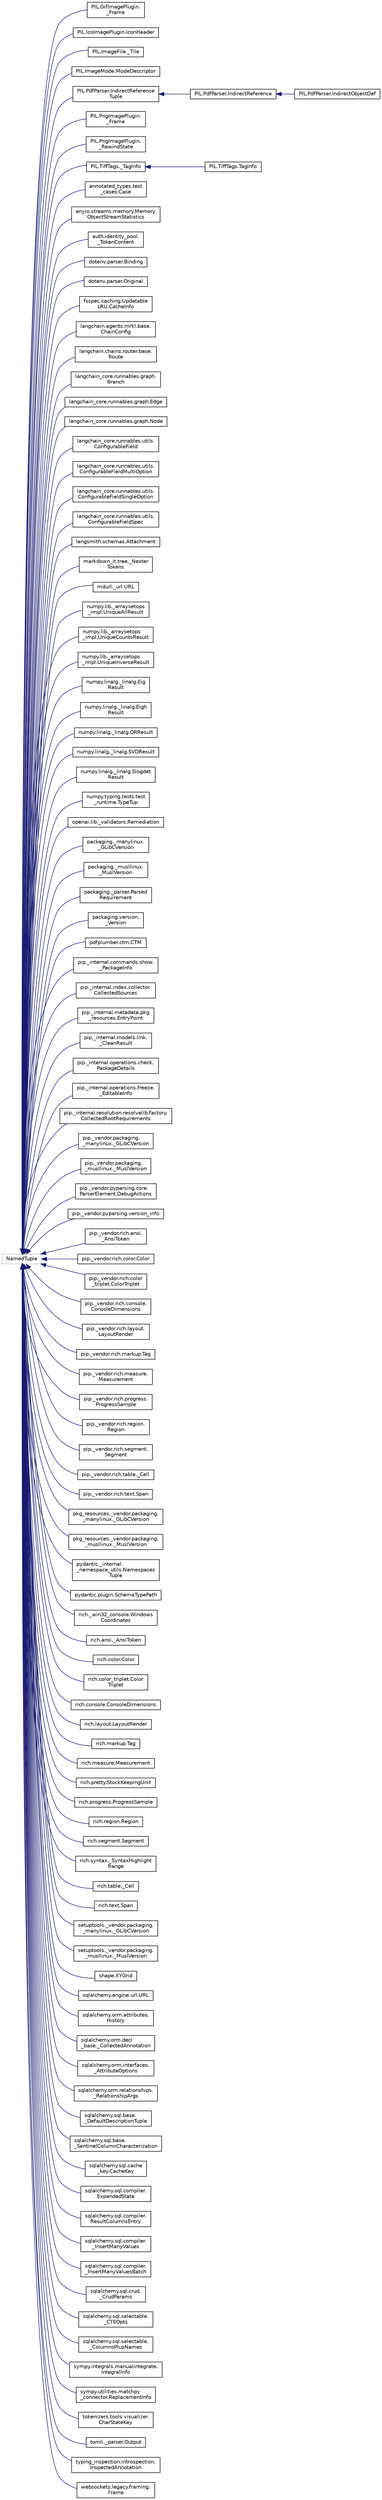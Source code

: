digraph "Graphical Class Hierarchy"
{
 // LATEX_PDF_SIZE
  edge [fontname="Helvetica",fontsize="10",labelfontname="Helvetica",labelfontsize="10"];
  node [fontname="Helvetica",fontsize="10",shape=record];
  rankdir="LR";
  Node16366 [label="NamedTuple",height=0.2,width=0.4,color="grey75", fillcolor="white", style="filled",tooltip=" "];
  Node16366 -> Node0 [dir="back",color="midnightblue",fontsize="10",style="solid",fontname="Helvetica"];
  Node0 [label="PIL.GifImagePlugin.\l_Frame",height=0.2,width=0.4,color="black", fillcolor="white", style="filled",URL="$classPIL_1_1GifImagePlugin_1_1__Frame.html",tooltip=" "];
  Node16366 -> Node16368 [dir="back",color="midnightblue",fontsize="10",style="solid",fontname="Helvetica"];
  Node16368 [label="PIL.IcoImagePlugin.IconHeader",height=0.2,width=0.4,color="black", fillcolor="white", style="filled",URL="$classPIL_1_1IcoImagePlugin_1_1IconHeader.html",tooltip=" "];
  Node16366 -> Node16369 [dir="back",color="midnightblue",fontsize="10",style="solid",fontname="Helvetica"];
  Node16369 [label="PIL.ImageFile._Tile",height=0.2,width=0.4,color="black", fillcolor="white", style="filled",URL="$classPIL_1_1ImageFile_1_1__Tile.html",tooltip=" "];
  Node16366 -> Node16370 [dir="back",color="midnightblue",fontsize="10",style="solid",fontname="Helvetica"];
  Node16370 [label="PIL.ImageMode.ModeDescriptor",height=0.2,width=0.4,color="black", fillcolor="white", style="filled",URL="$classPIL_1_1ImageMode_1_1ModeDescriptor.html",tooltip=" "];
  Node16366 -> Node16371 [dir="back",color="midnightblue",fontsize="10",style="solid",fontname="Helvetica"];
  Node16371 [label="PIL.PdfParser.IndirectReference\lTuple",height=0.2,width=0.4,color="black", fillcolor="white", style="filled",URL="$classPIL_1_1PdfParser_1_1IndirectReferenceTuple.html",tooltip=" "];
  Node16371 -> Node16372 [dir="back",color="midnightblue",fontsize="10",style="solid",fontname="Helvetica"];
  Node16372 [label="PIL.PdfParser.IndirectReference",height=0.2,width=0.4,color="black", fillcolor="white", style="filled",URL="$classPIL_1_1PdfParser_1_1IndirectReference.html",tooltip=" "];
  Node16372 -> Node16373 [dir="back",color="midnightblue",fontsize="10",style="solid",fontname="Helvetica"];
  Node16373 [label="PIL.PdfParser.IndirectObjectDef",height=0.2,width=0.4,color="black", fillcolor="white", style="filled",URL="$classPIL_1_1PdfParser_1_1IndirectObjectDef.html",tooltip=" "];
  Node16366 -> Node16374 [dir="back",color="midnightblue",fontsize="10",style="solid",fontname="Helvetica"];
  Node16374 [label="PIL.PngImagePlugin.\l_Frame",height=0.2,width=0.4,color="black", fillcolor="white", style="filled",URL="$classPIL_1_1PngImagePlugin_1_1__Frame.html",tooltip=" "];
  Node16366 -> Node16375 [dir="back",color="midnightblue",fontsize="10",style="solid",fontname="Helvetica"];
  Node16375 [label="PIL.PngImagePlugin.\l_RewindState",height=0.2,width=0.4,color="black", fillcolor="white", style="filled",URL="$classPIL_1_1PngImagePlugin_1_1__RewindState.html",tooltip=" "];
  Node16366 -> Node16376 [dir="back",color="midnightblue",fontsize="10",style="solid",fontname="Helvetica"];
  Node16376 [label="PIL.TiffTags._TagInfo",height=0.2,width=0.4,color="black", fillcolor="white", style="filled",URL="$classPIL_1_1TiffTags_1_1__TagInfo.html",tooltip=" "];
  Node16376 -> Node16377 [dir="back",color="midnightblue",fontsize="10",style="solid",fontname="Helvetica"];
  Node16377 [label="PIL.TiffTags.TagInfo",height=0.2,width=0.4,color="black", fillcolor="white", style="filled",URL="$classPIL_1_1TiffTags_1_1TagInfo.html",tooltip=" "];
  Node16366 -> Node16378 [dir="back",color="midnightblue",fontsize="10",style="solid",fontname="Helvetica"];
  Node16378 [label="annotated_types.test\l_cases.Case",height=0.2,width=0.4,color="black", fillcolor="white", style="filled",URL="$classannotated__types_1_1test__cases_1_1Case.html",tooltip=" "];
  Node16366 -> Node16379 [dir="back",color="midnightblue",fontsize="10",style="solid",fontname="Helvetica"];
  Node16379 [label="anyio.streams.memory.Memory\lObjectStreamStatistics",height=0.2,width=0.4,color="black", fillcolor="white", style="filled",URL="$classanyio_1_1streams_1_1memory_1_1MemoryObjectStreamStatistics.html",tooltip=" "];
  Node16366 -> Node16380 [dir="back",color="midnightblue",fontsize="10",style="solid",fontname="Helvetica"];
  Node16380 [label="auth.identity_pool.\l_TokenContent",height=0.2,width=0.4,color="black", fillcolor="white", style="filled",URL="$classauth_1_1identity__pool_1_1__TokenContent.html",tooltip=" "];
  Node16366 -> Node16381 [dir="back",color="midnightblue",fontsize="10",style="solid",fontname="Helvetica"];
  Node16381 [label="dotenv.parser.Binding",height=0.2,width=0.4,color="black", fillcolor="white", style="filled",URL="$classdotenv_1_1parser_1_1Binding.html",tooltip=" "];
  Node16366 -> Node16382 [dir="back",color="midnightblue",fontsize="10",style="solid",fontname="Helvetica"];
  Node16382 [label="dotenv.parser.Original",height=0.2,width=0.4,color="black", fillcolor="white", style="filled",URL="$classdotenv_1_1parser_1_1Original.html",tooltip=" "];
  Node16366 -> Node16383 [dir="back",color="midnightblue",fontsize="10",style="solid",fontname="Helvetica"];
  Node16383 [label="fsspec.caching.Updatable\lLRU.CacheInfo",height=0.2,width=0.4,color="black", fillcolor="white", style="filled",URL="$classfsspec_1_1caching_1_1UpdatableLRU_1_1CacheInfo.html",tooltip=" "];
  Node16366 -> Node16384 [dir="back",color="midnightblue",fontsize="10",style="solid",fontname="Helvetica"];
  Node16384 [label="langchain.agents.mrkl.base.\lChainConfig",height=0.2,width=0.4,color="black", fillcolor="white", style="filled",URL="$classlangchain_1_1agents_1_1mrkl_1_1base_1_1ChainConfig.html",tooltip=" "];
  Node16366 -> Node16385 [dir="back",color="midnightblue",fontsize="10",style="solid",fontname="Helvetica"];
  Node16385 [label="langchain.chains.router.base.\lRoute",height=0.2,width=0.4,color="black", fillcolor="white", style="filled",URL="$classlangchain_1_1chains_1_1router_1_1base_1_1Route.html",tooltip=" "];
  Node16366 -> Node16386 [dir="back",color="midnightblue",fontsize="10",style="solid",fontname="Helvetica"];
  Node16386 [label="langchain_core.runnables.graph.\lBranch",height=0.2,width=0.4,color="black", fillcolor="white", style="filled",URL="$classlangchain__core_1_1runnables_1_1graph_1_1Branch.html",tooltip=" "];
  Node16366 -> Node16387 [dir="back",color="midnightblue",fontsize="10",style="solid",fontname="Helvetica"];
  Node16387 [label="langchain_core.runnables.graph.Edge",height=0.2,width=0.4,color="black", fillcolor="white", style="filled",URL="$classlangchain__core_1_1runnables_1_1graph_1_1Edge.html",tooltip=" "];
  Node16366 -> Node16388 [dir="back",color="midnightblue",fontsize="10",style="solid",fontname="Helvetica"];
  Node16388 [label="langchain_core.runnables.graph.Node",height=0.2,width=0.4,color="black", fillcolor="white", style="filled",URL="$classlangchain__core_1_1runnables_1_1graph_1_1Node.html",tooltip=" "];
  Node16366 -> Node16389 [dir="back",color="midnightblue",fontsize="10",style="solid",fontname="Helvetica"];
  Node16389 [label="langchain_core.runnables.utils.\lConfigurableField",height=0.2,width=0.4,color="black", fillcolor="white", style="filled",URL="$classlangchain__core_1_1runnables_1_1utils_1_1ConfigurableField.html",tooltip=" "];
  Node16366 -> Node16390 [dir="back",color="midnightblue",fontsize="10",style="solid",fontname="Helvetica"];
  Node16390 [label="langchain_core.runnables.utils.\lConfigurableFieldMultiOption",height=0.2,width=0.4,color="black", fillcolor="white", style="filled",URL="$classlangchain__core_1_1runnables_1_1utils_1_1ConfigurableFieldMultiOption.html",tooltip=" "];
  Node16366 -> Node16391 [dir="back",color="midnightblue",fontsize="10",style="solid",fontname="Helvetica"];
  Node16391 [label="langchain_core.runnables.utils.\lConfigurableFieldSingleOption",height=0.2,width=0.4,color="black", fillcolor="white", style="filled",URL="$classlangchain__core_1_1runnables_1_1utils_1_1ConfigurableFieldSingleOption.html",tooltip=" "];
  Node16366 -> Node16392 [dir="back",color="midnightblue",fontsize="10",style="solid",fontname="Helvetica"];
  Node16392 [label="langchain_core.runnables.utils.\lConfigurableFieldSpec",height=0.2,width=0.4,color="black", fillcolor="white", style="filled",URL="$classlangchain__core_1_1runnables_1_1utils_1_1ConfigurableFieldSpec.html",tooltip=" "];
  Node16366 -> Node16393 [dir="back",color="midnightblue",fontsize="10",style="solid",fontname="Helvetica"];
  Node16393 [label="langsmith.schemas.Attachment",height=0.2,width=0.4,color="black", fillcolor="white", style="filled",URL="$classlangsmith_1_1schemas_1_1Attachment.html",tooltip=" "];
  Node16366 -> Node16394 [dir="back",color="midnightblue",fontsize="10",style="solid",fontname="Helvetica"];
  Node16394 [label="markdown_it.tree._Nester\lTokens",height=0.2,width=0.4,color="black", fillcolor="white", style="filled",URL="$classmarkdown__it_1_1tree_1_1__NesterTokens.html",tooltip=" "];
  Node16366 -> Node16395 [dir="back",color="midnightblue",fontsize="10",style="solid",fontname="Helvetica"];
  Node16395 [label="mdurl._url.URL",height=0.2,width=0.4,color="black", fillcolor="white", style="filled",URL="$classmdurl_1_1__url_1_1URL.html",tooltip=" "];
  Node16366 -> Node16396 [dir="back",color="midnightblue",fontsize="10",style="solid",fontname="Helvetica"];
  Node16396 [label="numpy.lib._arraysetops\l_impl.UniqueAllResult",height=0.2,width=0.4,color="black", fillcolor="white", style="filled",URL="$classnumpy_1_1lib_1_1__arraysetops__impl_1_1UniqueAllResult.html",tooltip=" "];
  Node16366 -> Node16397 [dir="back",color="midnightblue",fontsize="10",style="solid",fontname="Helvetica"];
  Node16397 [label="numpy.lib._arraysetops\l_impl.UniqueCountsResult",height=0.2,width=0.4,color="black", fillcolor="white", style="filled",URL="$classnumpy_1_1lib_1_1__arraysetops__impl_1_1UniqueCountsResult.html",tooltip=" "];
  Node16366 -> Node16398 [dir="back",color="midnightblue",fontsize="10",style="solid",fontname="Helvetica"];
  Node16398 [label="numpy.lib._arraysetops\l_impl.UniqueInverseResult",height=0.2,width=0.4,color="black", fillcolor="white", style="filled",URL="$classnumpy_1_1lib_1_1__arraysetops__impl_1_1UniqueInverseResult.html",tooltip=" "];
  Node16366 -> Node16399 [dir="back",color="midnightblue",fontsize="10",style="solid",fontname="Helvetica"];
  Node16399 [label="numpy.linalg._linalg.Eig\lResult",height=0.2,width=0.4,color="black", fillcolor="white", style="filled",URL="$classnumpy_1_1linalg_1_1__linalg_1_1EigResult.html",tooltip=" "];
  Node16366 -> Node16400 [dir="back",color="midnightblue",fontsize="10",style="solid",fontname="Helvetica"];
  Node16400 [label="numpy.linalg._linalg.Eigh\lResult",height=0.2,width=0.4,color="black", fillcolor="white", style="filled",URL="$classnumpy_1_1linalg_1_1__linalg_1_1EighResult.html",tooltip=" "];
  Node16366 -> Node16401 [dir="back",color="midnightblue",fontsize="10",style="solid",fontname="Helvetica"];
  Node16401 [label="numpy.linalg._linalg.QRResult",height=0.2,width=0.4,color="black", fillcolor="white", style="filled",URL="$classnumpy_1_1linalg_1_1__linalg_1_1QRResult.html",tooltip=" "];
  Node16366 -> Node16402 [dir="back",color="midnightblue",fontsize="10",style="solid",fontname="Helvetica"];
  Node16402 [label="numpy.linalg._linalg.SVDResult",height=0.2,width=0.4,color="black", fillcolor="white", style="filled",URL="$classnumpy_1_1linalg_1_1__linalg_1_1SVDResult.html",tooltip=" "];
  Node16366 -> Node16403 [dir="back",color="midnightblue",fontsize="10",style="solid",fontname="Helvetica"];
  Node16403 [label="numpy.linalg._linalg.Slogdet\lResult",height=0.2,width=0.4,color="black", fillcolor="white", style="filled",URL="$classnumpy_1_1linalg_1_1__linalg_1_1SlogdetResult.html",tooltip=" "];
  Node16366 -> Node16404 [dir="back",color="midnightblue",fontsize="10",style="solid",fontname="Helvetica"];
  Node16404 [label="numpy.typing.tests.test\l_runtime.TypeTup",height=0.2,width=0.4,color="black", fillcolor="white", style="filled",URL="$classnumpy_1_1typing_1_1tests_1_1test__runtime_1_1TypeTup.html",tooltip=" "];
  Node16366 -> Node16405 [dir="back",color="midnightblue",fontsize="10",style="solid",fontname="Helvetica"];
  Node16405 [label="openai.lib._validators.Remediation",height=0.2,width=0.4,color="black", fillcolor="white", style="filled",URL="$classopenai_1_1lib_1_1__validators_1_1Remediation.html",tooltip=" "];
  Node16366 -> Node16406 [dir="back",color="midnightblue",fontsize="10",style="solid",fontname="Helvetica"];
  Node16406 [label="packaging._manylinux.\l_GLibCVersion",height=0.2,width=0.4,color="black", fillcolor="white", style="filled",URL="$classpackaging_1_1__manylinux_1_1__GLibCVersion.html",tooltip=" "];
  Node16366 -> Node16407 [dir="back",color="midnightblue",fontsize="10",style="solid",fontname="Helvetica"];
  Node16407 [label="packaging._musllinux.\l_MuslVersion",height=0.2,width=0.4,color="black", fillcolor="white", style="filled",URL="$classpackaging_1_1__musllinux_1_1__MuslVersion.html",tooltip=" "];
  Node16366 -> Node16408 [dir="back",color="midnightblue",fontsize="10",style="solid",fontname="Helvetica"];
  Node16408 [label="packaging._parser.Parsed\lRequirement",height=0.2,width=0.4,color="black", fillcolor="white", style="filled",URL="$classpackaging_1_1__parser_1_1ParsedRequirement.html",tooltip=" "];
  Node16366 -> Node16409 [dir="back",color="midnightblue",fontsize="10",style="solid",fontname="Helvetica"];
  Node16409 [label="packaging.version.\l_Version",height=0.2,width=0.4,color="black", fillcolor="white", style="filled",URL="$classpackaging_1_1version_1_1__Version.html",tooltip=" "];
  Node16366 -> Node16410 [dir="back",color="midnightblue",fontsize="10",style="solid",fontname="Helvetica"];
  Node16410 [label="pdfplumber.ctm.CTM",height=0.2,width=0.4,color="black", fillcolor="white", style="filled",URL="$classpdfplumber_1_1ctm_1_1CTM.html",tooltip=" "];
  Node16366 -> Node16411 [dir="back",color="midnightblue",fontsize="10",style="solid",fontname="Helvetica"];
  Node16411 [label="pip._internal.commands.show.\l_PackageInfo",height=0.2,width=0.4,color="black", fillcolor="white", style="filled",URL="$classpip_1_1__internal_1_1commands_1_1show_1_1__PackageInfo.html",tooltip=" "];
  Node16366 -> Node16412 [dir="back",color="midnightblue",fontsize="10",style="solid",fontname="Helvetica"];
  Node16412 [label="pip._internal.index.collector.\lCollectedSources",height=0.2,width=0.4,color="black", fillcolor="white", style="filled",URL="$classpip_1_1__internal_1_1index_1_1collector_1_1CollectedSources.html",tooltip=" "];
  Node16366 -> Node16413 [dir="back",color="midnightblue",fontsize="10",style="solid",fontname="Helvetica"];
  Node16413 [label="pip._internal.metadata.pkg\l_resources.EntryPoint",height=0.2,width=0.4,color="black", fillcolor="white", style="filled",URL="$classpip_1_1__internal_1_1metadata_1_1pkg__resources_1_1EntryPoint.html",tooltip=" "];
  Node16366 -> Node16414 [dir="back",color="midnightblue",fontsize="10",style="solid",fontname="Helvetica"];
  Node16414 [label="pip._internal.models.link.\l_CleanResult",height=0.2,width=0.4,color="black", fillcolor="white", style="filled",URL="$classpip_1_1__internal_1_1models_1_1link_1_1__CleanResult.html",tooltip=" "];
  Node16366 -> Node16415 [dir="back",color="midnightblue",fontsize="10",style="solid",fontname="Helvetica"];
  Node16415 [label="pip._internal.operations.check.\lPackageDetails",height=0.2,width=0.4,color="black", fillcolor="white", style="filled",URL="$classpip_1_1__internal_1_1operations_1_1check_1_1PackageDetails.html",tooltip=" "];
  Node16366 -> Node16416 [dir="back",color="midnightblue",fontsize="10",style="solid",fontname="Helvetica"];
  Node16416 [label="pip._internal.operations.freeze.\l_EditableInfo",height=0.2,width=0.4,color="black", fillcolor="white", style="filled",URL="$classpip_1_1__internal_1_1operations_1_1freeze_1_1__EditableInfo.html",tooltip=" "];
  Node16366 -> Node16417 [dir="back",color="midnightblue",fontsize="10",style="solid",fontname="Helvetica"];
  Node16417 [label="pip._internal.resolution.resolvelib.factory.\lCollectedRootRequirements",height=0.2,width=0.4,color="black", fillcolor="white", style="filled",URL="$classpip_1_1__internal_1_1resolution_1_1resolvelib_1_1factory_1_1CollectedRootRequirements.html",tooltip=" "];
  Node16366 -> Node16418 [dir="back",color="midnightblue",fontsize="10",style="solid",fontname="Helvetica"];
  Node16418 [label="pip._vendor.packaging.\l_manylinux._GLibCVersion",height=0.2,width=0.4,color="black", fillcolor="white", style="filled",URL="$classpip_1_1__vendor_1_1packaging_1_1__manylinux_1_1__GLibCVersion.html",tooltip=" "];
  Node16366 -> Node16419 [dir="back",color="midnightblue",fontsize="10",style="solid",fontname="Helvetica"];
  Node16419 [label="pip._vendor.packaging.\l_musllinux._MuslVersion",height=0.2,width=0.4,color="black", fillcolor="white", style="filled",URL="$classpip_1_1__vendor_1_1packaging_1_1__musllinux_1_1__MuslVersion.html",tooltip=" "];
  Node16366 -> Node16420 [dir="back",color="midnightblue",fontsize="10",style="solid",fontname="Helvetica"];
  Node16420 [label="pip._vendor.pyparsing.core.\lParserElement.DebugActions",height=0.2,width=0.4,color="black", fillcolor="white", style="filled",URL="$classpip_1_1__vendor_1_1pyparsing_1_1core_1_1ParserElement_1_1DebugActions.html",tooltip=" "];
  Node16366 -> Node16421 [dir="back",color="midnightblue",fontsize="10",style="solid",fontname="Helvetica"];
  Node16421 [label="pip._vendor.pyparsing.version_info",height=0.2,width=0.4,color="black", fillcolor="white", style="filled",URL="$classpip_1_1__vendor_1_1pyparsing_1_1version__info.html",tooltip=" "];
  Node16366 -> Node16422 [dir="back",color="midnightblue",fontsize="10",style="solid",fontname="Helvetica"];
  Node16422 [label="pip._vendor.rich.ansi.\l_AnsiToken",height=0.2,width=0.4,color="black", fillcolor="white", style="filled",URL="$classpip_1_1__vendor_1_1rich_1_1ansi_1_1__AnsiToken.html",tooltip=" "];
  Node16366 -> Node16423 [dir="back",color="midnightblue",fontsize="10",style="solid",fontname="Helvetica"];
  Node16423 [label="pip._vendor.rich.color.Color",height=0.2,width=0.4,color="black", fillcolor="white", style="filled",URL="$classpip_1_1__vendor_1_1rich_1_1color_1_1Color.html",tooltip=" "];
  Node16366 -> Node16424 [dir="back",color="midnightblue",fontsize="10",style="solid",fontname="Helvetica"];
  Node16424 [label="pip._vendor.rich.color\l_triplet.ColorTriplet",height=0.2,width=0.4,color="black", fillcolor="white", style="filled",URL="$classpip_1_1__vendor_1_1rich_1_1color__triplet_1_1ColorTriplet.html",tooltip=" "];
  Node16366 -> Node16425 [dir="back",color="midnightblue",fontsize="10",style="solid",fontname="Helvetica"];
  Node16425 [label="pip._vendor.rich.console.\lConsoleDimensions",height=0.2,width=0.4,color="black", fillcolor="white", style="filled",URL="$classpip_1_1__vendor_1_1rich_1_1console_1_1ConsoleDimensions.html",tooltip=" "];
  Node16366 -> Node16426 [dir="back",color="midnightblue",fontsize="10",style="solid",fontname="Helvetica"];
  Node16426 [label="pip._vendor.rich.layout.\lLayoutRender",height=0.2,width=0.4,color="black", fillcolor="white", style="filled",URL="$classpip_1_1__vendor_1_1rich_1_1layout_1_1LayoutRender.html",tooltip=" "];
  Node16366 -> Node16427 [dir="back",color="midnightblue",fontsize="10",style="solid",fontname="Helvetica"];
  Node16427 [label="pip._vendor.rich.markup.Tag",height=0.2,width=0.4,color="black", fillcolor="white", style="filled",URL="$classpip_1_1__vendor_1_1rich_1_1markup_1_1Tag.html",tooltip=" "];
  Node16366 -> Node16428 [dir="back",color="midnightblue",fontsize="10",style="solid",fontname="Helvetica"];
  Node16428 [label="pip._vendor.rich.measure.\lMeasurement",height=0.2,width=0.4,color="black", fillcolor="white", style="filled",URL="$classpip_1_1__vendor_1_1rich_1_1measure_1_1Measurement.html",tooltip=" "];
  Node16366 -> Node16429 [dir="back",color="midnightblue",fontsize="10",style="solid",fontname="Helvetica"];
  Node16429 [label="pip._vendor.rich.progress.\lProgressSample",height=0.2,width=0.4,color="black", fillcolor="white", style="filled",URL="$classpip_1_1__vendor_1_1rich_1_1progress_1_1ProgressSample.html",tooltip=" "];
  Node16366 -> Node16430 [dir="back",color="midnightblue",fontsize="10",style="solid",fontname="Helvetica"];
  Node16430 [label="pip._vendor.rich.region.\lRegion",height=0.2,width=0.4,color="black", fillcolor="white", style="filled",URL="$classpip_1_1__vendor_1_1rich_1_1region_1_1Region.html",tooltip=" "];
  Node16366 -> Node16431 [dir="back",color="midnightblue",fontsize="10",style="solid",fontname="Helvetica"];
  Node16431 [label="pip._vendor.rich.segment.\lSegment",height=0.2,width=0.4,color="black", fillcolor="white", style="filled",URL="$classpip_1_1__vendor_1_1rich_1_1segment_1_1Segment.html",tooltip=" "];
  Node16366 -> Node16432 [dir="back",color="midnightblue",fontsize="10",style="solid",fontname="Helvetica"];
  Node16432 [label="pip._vendor.rich.table._Cell",height=0.2,width=0.4,color="black", fillcolor="white", style="filled",URL="$classpip_1_1__vendor_1_1rich_1_1table_1_1__Cell.html",tooltip=" "];
  Node16366 -> Node16433 [dir="back",color="midnightblue",fontsize="10",style="solid",fontname="Helvetica"];
  Node16433 [label="pip._vendor.rich.text.Span",height=0.2,width=0.4,color="black", fillcolor="white", style="filled",URL="$classpip_1_1__vendor_1_1rich_1_1text_1_1Span.html",tooltip=" "];
  Node16366 -> Node16434 [dir="back",color="midnightblue",fontsize="10",style="solid",fontname="Helvetica"];
  Node16434 [label="pkg_resources._vendor.packaging.\l_manylinux._GLibCVersion",height=0.2,width=0.4,color="black", fillcolor="white", style="filled",URL="$classpkg__resources_1_1__vendor_1_1packaging_1_1__manylinux_1_1__GLibCVersion.html",tooltip=" "];
  Node16366 -> Node16435 [dir="back",color="midnightblue",fontsize="10",style="solid",fontname="Helvetica"];
  Node16435 [label="pkg_resources._vendor.packaging.\l_musllinux._MuslVersion",height=0.2,width=0.4,color="black", fillcolor="white", style="filled",URL="$classpkg__resources_1_1__vendor_1_1packaging_1_1__musllinux_1_1__MuslVersion.html",tooltip=" "];
  Node16366 -> Node16436 [dir="back",color="midnightblue",fontsize="10",style="solid",fontname="Helvetica"];
  Node16436 [label="pydantic._internal.\l_namespace_utils.Namespaces\lTuple",height=0.2,width=0.4,color="black", fillcolor="white", style="filled",URL="$classpydantic_1_1__internal_1_1__namespace__utils_1_1NamespacesTuple.html",tooltip=" "];
  Node16366 -> Node16437 [dir="back",color="midnightblue",fontsize="10",style="solid",fontname="Helvetica"];
  Node16437 [label="pydantic.plugin.SchemaTypePath",height=0.2,width=0.4,color="black", fillcolor="white", style="filled",URL="$classpydantic_1_1plugin_1_1SchemaTypePath.html",tooltip=" "];
  Node16366 -> Node16438 [dir="back",color="midnightblue",fontsize="10",style="solid",fontname="Helvetica"];
  Node16438 [label="rich._win32_console.Windows\lCoordinates",height=0.2,width=0.4,color="black", fillcolor="white", style="filled",URL="$classrich_1_1__win32__console_1_1WindowsCoordinates.html",tooltip=" "];
  Node16366 -> Node16439 [dir="back",color="midnightblue",fontsize="10",style="solid",fontname="Helvetica"];
  Node16439 [label="rich.ansi._AnsiToken",height=0.2,width=0.4,color="black", fillcolor="white", style="filled",URL="$classrich_1_1ansi_1_1__AnsiToken.html",tooltip=" "];
  Node16366 -> Node16440 [dir="back",color="midnightblue",fontsize="10",style="solid",fontname="Helvetica"];
  Node16440 [label="rich.color.Color",height=0.2,width=0.4,color="black", fillcolor="white", style="filled",URL="$classrich_1_1color_1_1Color.html",tooltip=" "];
  Node16366 -> Node16441 [dir="back",color="midnightblue",fontsize="10",style="solid",fontname="Helvetica"];
  Node16441 [label="rich.color_triplet.Color\lTriplet",height=0.2,width=0.4,color="black", fillcolor="white", style="filled",URL="$classrich_1_1color__triplet_1_1ColorTriplet.html",tooltip=" "];
  Node16366 -> Node16442 [dir="back",color="midnightblue",fontsize="10",style="solid",fontname="Helvetica"];
  Node16442 [label="rich.console.ConsoleDimensions",height=0.2,width=0.4,color="black", fillcolor="white", style="filled",URL="$classrich_1_1console_1_1ConsoleDimensions.html",tooltip=" "];
  Node16366 -> Node16443 [dir="back",color="midnightblue",fontsize="10",style="solid",fontname="Helvetica"];
  Node16443 [label="rich.layout.LayoutRender",height=0.2,width=0.4,color="black", fillcolor="white", style="filled",URL="$classrich_1_1layout_1_1LayoutRender.html",tooltip=" "];
  Node16366 -> Node16444 [dir="back",color="midnightblue",fontsize="10",style="solid",fontname="Helvetica"];
  Node16444 [label="rich.markup.Tag",height=0.2,width=0.4,color="black", fillcolor="white", style="filled",URL="$classrich_1_1markup_1_1Tag.html",tooltip=" "];
  Node16366 -> Node16445 [dir="back",color="midnightblue",fontsize="10",style="solid",fontname="Helvetica"];
  Node16445 [label="rich.measure.Measurement",height=0.2,width=0.4,color="black", fillcolor="white", style="filled",URL="$classrich_1_1measure_1_1Measurement.html",tooltip=" "];
  Node16366 -> Node16446 [dir="back",color="midnightblue",fontsize="10",style="solid",fontname="Helvetica"];
  Node16446 [label="rich.pretty.StockKeepingUnit",height=0.2,width=0.4,color="black", fillcolor="white", style="filled",URL="$classrich_1_1pretty_1_1StockKeepingUnit.html",tooltip=" "];
  Node16366 -> Node16447 [dir="back",color="midnightblue",fontsize="10",style="solid",fontname="Helvetica"];
  Node16447 [label="rich.progress.ProgressSample",height=0.2,width=0.4,color="black", fillcolor="white", style="filled",URL="$classrich_1_1progress_1_1ProgressSample.html",tooltip=" "];
  Node16366 -> Node16448 [dir="back",color="midnightblue",fontsize="10",style="solid",fontname="Helvetica"];
  Node16448 [label="rich.region.Region",height=0.2,width=0.4,color="black", fillcolor="white", style="filled",URL="$classrich_1_1region_1_1Region.html",tooltip=" "];
  Node16366 -> Node16449 [dir="back",color="midnightblue",fontsize="10",style="solid",fontname="Helvetica"];
  Node16449 [label="rich.segment.Segment",height=0.2,width=0.4,color="black", fillcolor="white", style="filled",URL="$classrich_1_1segment_1_1Segment.html",tooltip=" "];
  Node16366 -> Node16450 [dir="back",color="midnightblue",fontsize="10",style="solid",fontname="Helvetica"];
  Node16450 [label="rich.syntax._SyntaxHighlight\lRange",height=0.2,width=0.4,color="black", fillcolor="white", style="filled",URL="$classrich_1_1syntax_1_1__SyntaxHighlightRange.html",tooltip=" "];
  Node16366 -> Node16451 [dir="back",color="midnightblue",fontsize="10",style="solid",fontname="Helvetica"];
  Node16451 [label="rich.table._Cell",height=0.2,width=0.4,color="black", fillcolor="white", style="filled",URL="$classrich_1_1table_1_1__Cell.html",tooltip=" "];
  Node16366 -> Node16452 [dir="back",color="midnightblue",fontsize="10",style="solid",fontname="Helvetica"];
  Node16452 [label="rich.text.Span",height=0.2,width=0.4,color="black", fillcolor="white", style="filled",URL="$classrich_1_1text_1_1Span.html",tooltip=" "];
  Node16366 -> Node16453 [dir="back",color="midnightblue",fontsize="10",style="solid",fontname="Helvetica"];
  Node16453 [label="setuptools._vendor.packaging.\l_manylinux._GLibCVersion",height=0.2,width=0.4,color="black", fillcolor="white", style="filled",URL="$classsetuptools_1_1__vendor_1_1packaging_1_1__manylinux_1_1__GLibCVersion.html",tooltip=" "];
  Node16366 -> Node16454 [dir="back",color="midnightblue",fontsize="10",style="solid",fontname="Helvetica"];
  Node16454 [label="setuptools._vendor.packaging.\l_musllinux._MuslVersion",height=0.2,width=0.4,color="black", fillcolor="white", style="filled",URL="$classsetuptools_1_1__vendor_1_1packaging_1_1__musllinux_1_1__MuslVersion.html",tooltip=" "];
  Node16366 -> Node16455 [dir="back",color="midnightblue",fontsize="10",style="solid",fontname="Helvetica"];
  Node16455 [label="shape.XYGrid",height=0.2,width=0.4,color="black", fillcolor="white", style="filled",URL="$classshape_1_1XYGrid.html",tooltip=" "];
  Node16366 -> Node16456 [dir="back",color="midnightblue",fontsize="10",style="solid",fontname="Helvetica"];
  Node16456 [label="sqlalchemy.engine.url.URL",height=0.2,width=0.4,color="black", fillcolor="white", style="filled",URL="$classsqlalchemy_1_1engine_1_1url_1_1URL.html",tooltip=" "];
  Node16366 -> Node16457 [dir="back",color="midnightblue",fontsize="10",style="solid",fontname="Helvetica"];
  Node16457 [label="sqlalchemy.orm.attributes.\lHistory",height=0.2,width=0.4,color="black", fillcolor="white", style="filled",URL="$classsqlalchemy_1_1orm_1_1attributes_1_1History.html",tooltip=" "];
  Node16366 -> Node16458 [dir="back",color="midnightblue",fontsize="10",style="solid",fontname="Helvetica"];
  Node16458 [label="sqlalchemy.orm.decl\l_base._CollectedAnnotation",height=0.2,width=0.4,color="black", fillcolor="white", style="filled",URL="$classsqlalchemy_1_1orm_1_1decl__base_1_1__CollectedAnnotation.html",tooltip=" "];
  Node16366 -> Node16459 [dir="back",color="midnightblue",fontsize="10",style="solid",fontname="Helvetica"];
  Node16459 [label="sqlalchemy.orm.interfaces.\l_AttributeOptions",height=0.2,width=0.4,color="black", fillcolor="white", style="filled",URL="$classsqlalchemy_1_1orm_1_1interfaces_1_1__AttributeOptions.html",tooltip=" "];
  Node16366 -> Node16460 [dir="back",color="midnightblue",fontsize="10",style="solid",fontname="Helvetica"];
  Node16460 [label="sqlalchemy.orm.relationships.\l_RelationshipArgs",height=0.2,width=0.4,color="black", fillcolor="white", style="filled",URL="$classsqlalchemy_1_1orm_1_1relationships_1_1__RelationshipArgs.html",tooltip=" "];
  Node16366 -> Node16461 [dir="back",color="midnightblue",fontsize="10",style="solid",fontname="Helvetica"];
  Node16461 [label="sqlalchemy.sql.base.\l_DefaultDescriptionTuple",height=0.2,width=0.4,color="black", fillcolor="white", style="filled",URL="$classsqlalchemy_1_1sql_1_1base_1_1__DefaultDescriptionTuple.html",tooltip=" "];
  Node16366 -> Node16462 [dir="back",color="midnightblue",fontsize="10",style="solid",fontname="Helvetica"];
  Node16462 [label="sqlalchemy.sql.base.\l_SentinelColumnCharacterization",height=0.2,width=0.4,color="black", fillcolor="white", style="filled",URL="$classsqlalchemy_1_1sql_1_1base_1_1__SentinelColumnCharacterization.html",tooltip=" "];
  Node16366 -> Node16463 [dir="back",color="midnightblue",fontsize="10",style="solid",fontname="Helvetica"];
  Node16463 [label="sqlalchemy.sql.cache\l_key.CacheKey",height=0.2,width=0.4,color="black", fillcolor="white", style="filled",URL="$classsqlalchemy_1_1sql_1_1cache__key_1_1CacheKey.html",tooltip=" "];
  Node16366 -> Node16464 [dir="back",color="midnightblue",fontsize="10",style="solid",fontname="Helvetica"];
  Node16464 [label="sqlalchemy.sql.compiler.\lExpandedState",height=0.2,width=0.4,color="black", fillcolor="white", style="filled",URL="$classsqlalchemy_1_1sql_1_1compiler_1_1ExpandedState.html",tooltip=" "];
  Node16366 -> Node16465 [dir="back",color="midnightblue",fontsize="10",style="solid",fontname="Helvetica"];
  Node16465 [label="sqlalchemy.sql.compiler.\lResultColumnsEntry",height=0.2,width=0.4,color="black", fillcolor="white", style="filled",URL="$classsqlalchemy_1_1sql_1_1compiler_1_1ResultColumnsEntry.html",tooltip=" "];
  Node16366 -> Node16466 [dir="back",color="midnightblue",fontsize="10",style="solid",fontname="Helvetica"];
  Node16466 [label="sqlalchemy.sql.compiler.\l_InsertManyValues",height=0.2,width=0.4,color="black", fillcolor="white", style="filled",URL="$classsqlalchemy_1_1sql_1_1compiler_1_1__InsertManyValues.html",tooltip=" "];
  Node16366 -> Node16467 [dir="back",color="midnightblue",fontsize="10",style="solid",fontname="Helvetica"];
  Node16467 [label="sqlalchemy.sql.compiler.\l_InsertManyValuesBatch",height=0.2,width=0.4,color="black", fillcolor="white", style="filled",URL="$classsqlalchemy_1_1sql_1_1compiler_1_1__InsertManyValuesBatch.html",tooltip=" "];
  Node16366 -> Node16468 [dir="back",color="midnightblue",fontsize="10",style="solid",fontname="Helvetica"];
  Node16468 [label="sqlalchemy.sql.crud.\l_CrudParams",height=0.2,width=0.4,color="black", fillcolor="white", style="filled",URL="$classsqlalchemy_1_1sql_1_1crud_1_1__CrudParams.html",tooltip=" "];
  Node16366 -> Node16469 [dir="back",color="midnightblue",fontsize="10",style="solid",fontname="Helvetica"];
  Node16469 [label="sqlalchemy.sql.selectable.\l_CTEOpts",height=0.2,width=0.4,color="black", fillcolor="white", style="filled",URL="$classsqlalchemy_1_1sql_1_1selectable_1_1__CTEOpts.html",tooltip=" "];
  Node16366 -> Node16470 [dir="back",color="midnightblue",fontsize="10",style="solid",fontname="Helvetica"];
  Node16470 [label="sqlalchemy.sql.selectable.\l_ColumnsPlusNames",height=0.2,width=0.4,color="black", fillcolor="white", style="filled",URL="$classsqlalchemy_1_1sql_1_1selectable_1_1__ColumnsPlusNames.html",tooltip=" "];
  Node16366 -> Node16471 [dir="back",color="midnightblue",fontsize="10",style="solid",fontname="Helvetica"];
  Node16471 [label="sympy.integrals.manualintegrate.\lIntegralInfo",height=0.2,width=0.4,color="black", fillcolor="white", style="filled",URL="$classsympy_1_1integrals_1_1manualintegrate_1_1IntegralInfo.html",tooltip=" "];
  Node16366 -> Node16472 [dir="back",color="midnightblue",fontsize="10",style="solid",fontname="Helvetica"];
  Node16472 [label="sympy.utilities.matchpy\l_connector.ReplacementInfo",height=0.2,width=0.4,color="black", fillcolor="white", style="filled",URL="$classsympy_1_1utilities_1_1matchpy__connector_1_1ReplacementInfo.html",tooltip=" "];
  Node16366 -> Node16473 [dir="back",color="midnightblue",fontsize="10",style="solid",fontname="Helvetica"];
  Node16473 [label="tokenizers.tools.visualizer.\lCharStateKey",height=0.2,width=0.4,color="black", fillcolor="white", style="filled",URL="$classtokenizers_1_1tools_1_1visualizer_1_1CharStateKey.html",tooltip=" "];
  Node16366 -> Node16474 [dir="back",color="midnightblue",fontsize="10",style="solid",fontname="Helvetica"];
  Node16474 [label="tomli._parser.Output",height=0.2,width=0.4,color="black", fillcolor="white", style="filled",URL="$classtomli_1_1__parser_1_1Output.html",tooltip=" "];
  Node16366 -> Node16475 [dir="back",color="midnightblue",fontsize="10",style="solid",fontname="Helvetica"];
  Node16475 [label="typing_inspection.introspection.\lInspectedAnnotation",height=0.2,width=0.4,color="black", fillcolor="white", style="filled",URL="$classtyping__inspection_1_1introspection_1_1InspectedAnnotation.html",tooltip=" "];
  Node16366 -> Node16476 [dir="back",color="midnightblue",fontsize="10",style="solid",fontname="Helvetica"];
  Node16476 [label="websockets.legacy.framing.\lFrame",height=0.2,width=0.4,color="black", fillcolor="white", style="filled",URL="$classwebsockets_1_1legacy_1_1framing_1_1Frame.html",tooltip=" "];
}
